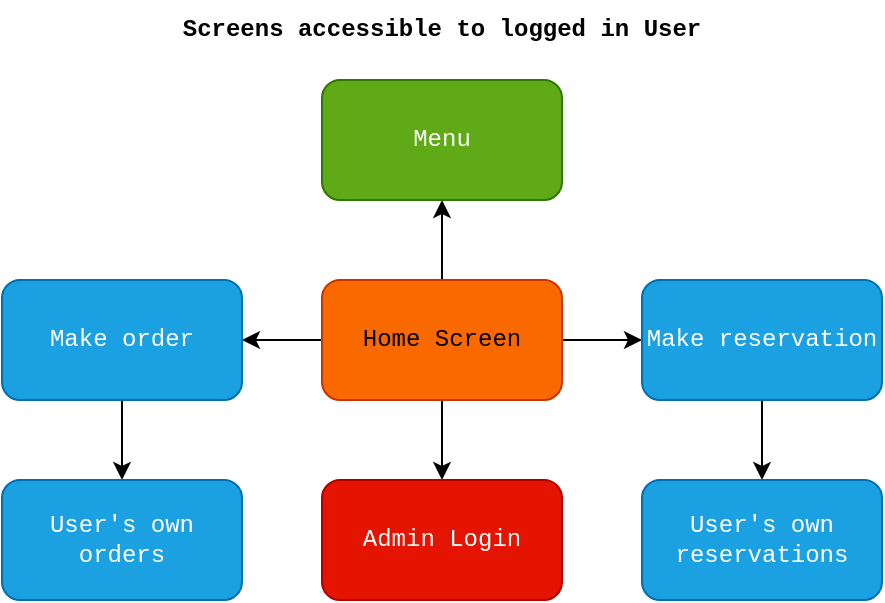 <mxfile version="27.0.6">
  <diagram name="Page-1" id="pb3PkHD-MwxdJpRpT7io">
    <mxGraphModel dx="1382" dy="749" grid="1" gridSize="10" guides="1" tooltips="1" connect="1" arrows="1" fold="1" page="1" pageScale="1" pageWidth="827" pageHeight="1169" math="0" shadow="0">
      <root>
        <mxCell id="0" />
        <mxCell id="1" parent="0" />
        <mxCell id="uZhzfblo8AT3ZPA7XqZ0-1" value="&lt;b&gt;&lt;font&gt;Screens accessible to logged in User&lt;/font&gt;&lt;/b&gt;" style="text;html=1;align=center;verticalAlign=middle;whiteSpace=wrap;rounded=0;fontFamily=Courier New;" vertex="1" parent="1">
          <mxGeometry x="270" y="100" width="300" height="30" as="geometry" />
        </mxCell>
        <mxCell id="uZhzfblo8AT3ZPA7XqZ0-4" value="" style="edgeStyle=orthogonalEdgeStyle;rounded=0;orthogonalLoop=1;jettySize=auto;html=1;fontFamily=Courier New;" edge="1" parent="1" source="uZhzfblo8AT3ZPA7XqZ0-2" target="uZhzfblo8AT3ZPA7XqZ0-3">
          <mxGeometry relative="1" as="geometry" />
        </mxCell>
        <mxCell id="uZhzfblo8AT3ZPA7XqZ0-6" value="" style="edgeStyle=orthogonalEdgeStyle;rounded=0;orthogonalLoop=1;jettySize=auto;html=1;fontFamily=Courier New;" edge="1" parent="1" source="uZhzfblo8AT3ZPA7XqZ0-2" target="uZhzfblo8AT3ZPA7XqZ0-5">
          <mxGeometry relative="1" as="geometry" />
        </mxCell>
        <mxCell id="uZhzfblo8AT3ZPA7XqZ0-10" value="" style="edgeStyle=orthogonalEdgeStyle;rounded=0;orthogonalLoop=1;jettySize=auto;html=1;fontFamily=Courier New;" edge="1" parent="1" source="uZhzfblo8AT3ZPA7XqZ0-2" target="uZhzfblo8AT3ZPA7XqZ0-9">
          <mxGeometry relative="1" as="geometry" />
        </mxCell>
        <mxCell id="uZhzfblo8AT3ZPA7XqZ0-14" value="" style="edgeStyle=orthogonalEdgeStyle;rounded=0;orthogonalLoop=1;jettySize=auto;html=1;fontFamily=Courier New;" edge="1" parent="1" source="uZhzfblo8AT3ZPA7XqZ0-2" target="uZhzfblo8AT3ZPA7XqZ0-13">
          <mxGeometry relative="1" as="geometry" />
        </mxCell>
        <mxCell id="uZhzfblo8AT3ZPA7XqZ0-2" value="Home Screen" style="rounded=1;whiteSpace=wrap;html=1;fillColor=#fa6800;fontColor=#000000;strokeColor=#C73500;fontFamily=Courier New;" vertex="1" parent="1">
          <mxGeometry x="360" y="240" width="120" height="60" as="geometry" />
        </mxCell>
        <mxCell id="uZhzfblo8AT3ZPA7XqZ0-3" value="Menu" style="whiteSpace=wrap;html=1;rounded=1;fillColor=#60a917;fontColor=#ffffff;strokeColor=#2D7600;fontFamily=Courier New;" vertex="1" parent="1">
          <mxGeometry x="360" y="140" width="120" height="60" as="geometry" />
        </mxCell>
        <mxCell id="uZhzfblo8AT3ZPA7XqZ0-8" value="" style="edgeStyle=orthogonalEdgeStyle;rounded=0;orthogonalLoop=1;jettySize=auto;html=1;fontFamily=Courier New;" edge="1" parent="1" source="uZhzfblo8AT3ZPA7XqZ0-5" target="uZhzfblo8AT3ZPA7XqZ0-7">
          <mxGeometry relative="1" as="geometry" />
        </mxCell>
        <mxCell id="uZhzfblo8AT3ZPA7XqZ0-5" value="Make order" style="whiteSpace=wrap;html=1;rounded=1;fillColor=#1ba1e2;fontColor=#ffffff;strokeColor=#006EAF;fontFamily=Courier New;" vertex="1" parent="1">
          <mxGeometry x="200" y="240" width="120" height="60" as="geometry" />
        </mxCell>
        <mxCell id="uZhzfblo8AT3ZPA7XqZ0-7" value="&lt;div&gt;User&#39;s own&lt;/div&gt;&lt;div&gt;orders&lt;/div&gt;" style="whiteSpace=wrap;html=1;rounded=1;fillColor=#1ba1e2;fontColor=#ffffff;strokeColor=#006EAF;fontFamily=Courier New;" vertex="1" parent="1">
          <mxGeometry x="200" y="340" width="120" height="60" as="geometry" />
        </mxCell>
        <mxCell id="uZhzfblo8AT3ZPA7XqZ0-12" value="" style="edgeStyle=orthogonalEdgeStyle;rounded=0;orthogonalLoop=1;jettySize=auto;html=1;fontFamily=Courier New;" edge="1" parent="1" source="uZhzfblo8AT3ZPA7XqZ0-9" target="uZhzfblo8AT3ZPA7XqZ0-11">
          <mxGeometry relative="1" as="geometry" />
        </mxCell>
        <mxCell id="uZhzfblo8AT3ZPA7XqZ0-9" value="Make reservation" style="whiteSpace=wrap;html=1;rounded=1;fillColor=#1ba1e2;fontColor=#ffffff;strokeColor=#006EAF;fontFamily=Courier New;" vertex="1" parent="1">
          <mxGeometry x="520" y="240" width="120" height="60" as="geometry" />
        </mxCell>
        <mxCell id="uZhzfblo8AT3ZPA7XqZ0-11" value="User&#39;s own reservations" style="whiteSpace=wrap;html=1;rounded=1;fillColor=#1ba1e2;fontColor=#ffffff;strokeColor=#006EAF;fontFamily=Courier New;" vertex="1" parent="1">
          <mxGeometry x="520" y="340" width="120" height="60" as="geometry" />
        </mxCell>
        <mxCell id="uZhzfblo8AT3ZPA7XqZ0-13" value="Admin Login" style="whiteSpace=wrap;html=1;rounded=1;fillColor=#e51400;fontColor=#ffffff;strokeColor=#B20000;fontFamily=Courier New;" vertex="1" parent="1">
          <mxGeometry x="360" y="340" width="120" height="60" as="geometry" />
        </mxCell>
      </root>
    </mxGraphModel>
  </diagram>
</mxfile>

